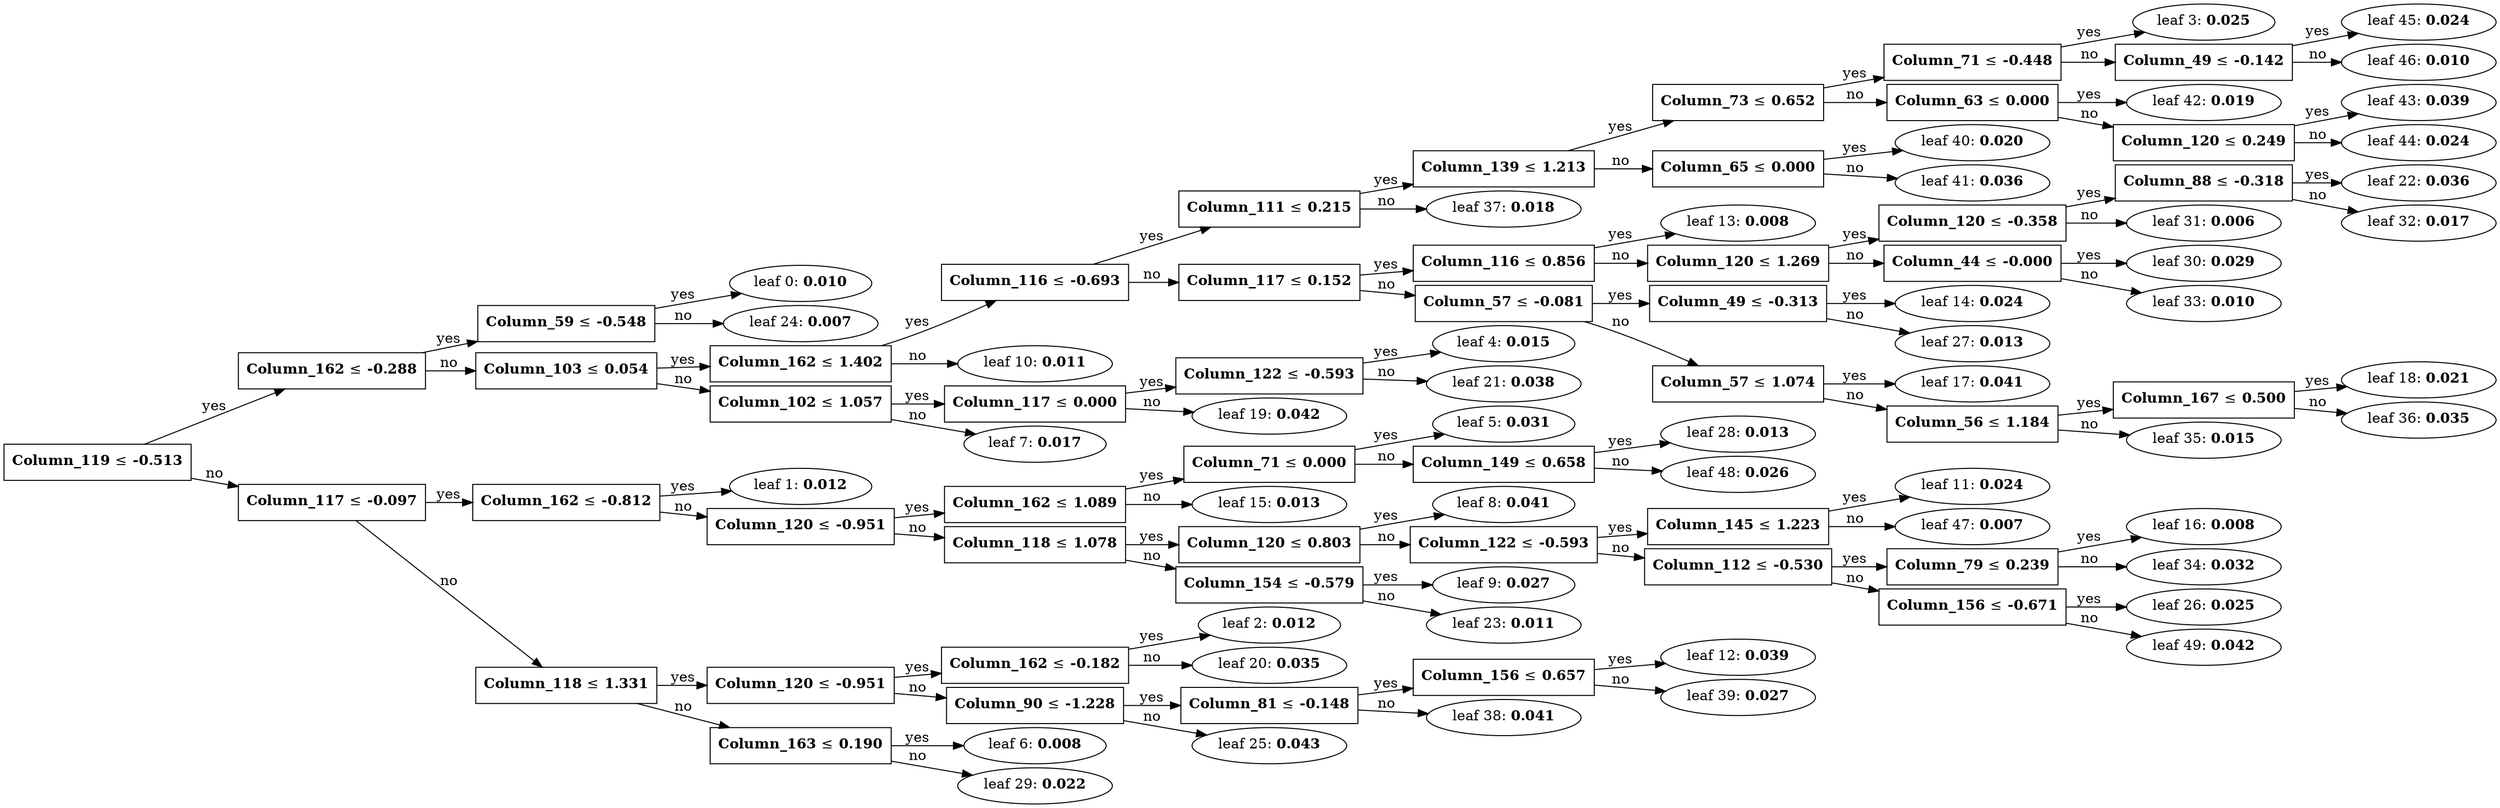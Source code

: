 digraph {
	graph [nodesep=0.05 rankdir=LR ranksep=0.3]
	split0 [label=<<B>Column_119</B> &#8804; <B>-0.513</B>> fillcolor=white shape=rectangle style=""]
	split2 [label=<<B>Column_162</B> &#8804; <B>-0.288</B>> fillcolor=white shape=rectangle style=""]
	split23 [label=<<B>Column_59</B> &#8804; <B>-0.548</B>> fillcolor=white shape=rectangle style=""]
	leaf0 [label=<leaf 0: <B>0.010</B>>]
	split23 -> leaf0 [label=yes]
	leaf24 [label=<leaf 24: <B>0.007</B>>]
	split23 -> leaf24 [label=no]
	split2 -> split23 [label=yes]
	split3 [label=<<B>Column_103</B> &#8804; <B>0.054</B>> fillcolor=white shape=rectangle style=""]
	split9 [label=<<B>Column_162</B> &#8804; <B>1.402</B>> fillcolor=white shape=rectangle style=""]
	split12 [label=<<B>Column_116</B> &#8804; <B>-0.693</B>> fillcolor=white shape=rectangle style=""]
	split36 [label=<<B>Column_111</B> &#8804; <B>0.215</B>> fillcolor=white shape=rectangle style=""]
	split39 [label=<<B>Column_139</B> &#8804; <B>1.213</B>> fillcolor=white shape=rectangle style=""]
	split41 [label=<<B>Column_73</B> &#8804; <B>0.652</B>> fillcolor=white shape=rectangle style=""]
	split44 [label=<<B>Column_71</B> &#8804; <B>-0.448</B>> fillcolor=white shape=rectangle style=""]
	leaf3 [label=<leaf 3: <B>0.025</B>>]
	split44 -> leaf3 [label=yes]
	split45 [label=<<B>Column_49</B> &#8804; <B>-0.142</B>> fillcolor=white shape=rectangle style=""]
	leaf45 [label=<leaf 45: <B>0.024</B>>]
	split45 -> leaf45 [label=yes]
	leaf46 [label=<leaf 46: <B>0.010</B>>]
	split45 -> leaf46 [label=no]
	split44 -> split45 [label=no]
	split41 -> split44 [label=yes]
	split42 [label=<<B>Column_63</B> &#8804; <B>0.000</B>> fillcolor=white shape=rectangle style=""]
	leaf42 [label=<leaf 42: <B>0.019</B>>]
	split42 -> leaf42 [label=yes]
	split43 [label=<<B>Column_120</B> &#8804; <B>0.249</B>> fillcolor=white shape=rectangle style=""]
	leaf43 [label=<leaf 43: <B>0.039</B>>]
	split43 -> leaf43 [label=yes]
	leaf44 [label=<leaf 44: <B>0.024</B>>]
	split43 -> leaf44 [label=no]
	split42 -> split43 [label=no]
	split41 -> split42 [label=no]
	split39 -> split41 [label=yes]
	split40 [label=<<B>Column_65</B> &#8804; <B>0.000</B>> fillcolor=white shape=rectangle style=""]
	leaf40 [label=<leaf 40: <B>0.020</B>>]
	split40 -> leaf40 [label=yes]
	leaf41 [label=<leaf 41: <B>0.036</B>>]
	split40 -> leaf41 [label=no]
	split39 -> split40 [label=no]
	split36 -> split39 [label=yes]
	leaf37 [label=<leaf 37: <B>0.018</B>>]
	split36 -> leaf37 [label=no]
	split12 -> split36 [label=yes]
	split13 [label=<<B>Column_117</B> &#8804; <B>0.152</B>> fillcolor=white shape=rectangle style=""]
	split21 [label=<<B>Column_116</B> &#8804; <B>0.856</B>> fillcolor=white shape=rectangle style=""]
	leaf13 [label=<leaf 13: <B>0.008</B>>]
	split21 -> leaf13 [label=yes]
	split29 [label=<<B>Column_120</B> &#8804; <B>1.269</B>> fillcolor=white shape=rectangle style=""]
	split30 [label=<<B>Column_120</B> &#8804; <B>-0.358</B>> fillcolor=white shape=rectangle style=""]
	split31 [label=<<B>Column_88</B> &#8804; <B>-0.318</B>> fillcolor=white shape=rectangle style=""]
	leaf22 [label=<leaf 22: <B>0.036</B>>]
	split31 -> leaf22 [label=yes]
	leaf32 [label=<leaf 32: <B>0.017</B>>]
	split31 -> leaf32 [label=no]
	split30 -> split31 [label=yes]
	leaf31 [label=<leaf 31: <B>0.006</B>>]
	split30 -> leaf31 [label=no]
	split29 -> split30 [label=yes]
	split32 [label=<<B>Column_44</B> &#8804; <B>-0.000</B>> fillcolor=white shape=rectangle style=""]
	leaf30 [label=<leaf 30: <B>0.029</B>>]
	split32 -> leaf30 [label=yes]
	leaf33 [label=<leaf 33: <B>0.010</B>>]
	split32 -> leaf33 [label=no]
	split29 -> split32 [label=no]
	split21 -> split29 [label=no]
	split13 -> split21 [label=yes]
	split16 [label=<<B>Column_57</B> &#8804; <B>-0.081</B>> fillcolor=white shape=rectangle style=""]
	split26 [label=<<B>Column_49</B> &#8804; <B>-0.313</B>> fillcolor=white shape=rectangle style=""]
	leaf14 [label=<leaf 14: <B>0.024</B>>]
	split26 -> leaf14 [label=yes]
	leaf27 [label=<leaf 27: <B>0.013</B>>]
	split26 -> leaf27 [label=no]
	split16 -> split26 [label=yes]
	split17 [label=<<B>Column_57</B> &#8804; <B>1.074</B>> fillcolor=white shape=rectangle style=""]
	leaf17 [label=<leaf 17: <B>0.041</B>>]
	split17 -> leaf17 [label=yes]
	split34 [label=<<B>Column_56</B> &#8804; <B>1.184</B>> fillcolor=white shape=rectangle style=""]
	split35 [label=<<B>Column_167</B> &#8804; <B>0.500</B>> fillcolor=white shape=rectangle style=""]
	leaf18 [label=<leaf 18: <B>0.021</B>>]
	split35 -> leaf18 [label=yes]
	leaf36 [label=<leaf 36: <B>0.035</B>>]
	split35 -> leaf36 [label=no]
	split34 -> split35 [label=yes]
	leaf35 [label=<leaf 35: <B>0.015</B>>]
	split34 -> leaf35 [label=no]
	split17 -> split34 [label=no]
	split16 -> split17 [label=no]
	split13 -> split16 [label=no]
	split12 -> split13 [label=no]
	split9 -> split12 [label=yes]
	leaf10 [label=<leaf 10: <B>0.011</B>>]
	split9 -> leaf10 [label=no]
	split3 -> split9 [label=yes]
	split6 [label=<<B>Column_102</B> &#8804; <B>1.057</B>> fillcolor=white shape=rectangle style=""]
	split18 [label=<<B>Column_117</B> &#8804; <B>0.000</B>> fillcolor=white shape=rectangle style=""]
	split20 [label=<<B>Column_122</B> &#8804; <B>-0.593</B>> fillcolor=white shape=rectangle style=""]
	leaf4 [label=<leaf 4: <B>0.015</B>>]
	split20 -> leaf4 [label=yes]
	leaf21 [label=<leaf 21: <B>0.038</B>>]
	split20 -> leaf21 [label=no]
	split18 -> split20 [label=yes]
	leaf19 [label=<leaf 19: <B>0.042</B>>]
	split18 -> leaf19 [label=no]
	split6 -> split18 [label=yes]
	leaf7 [label=<leaf 7: <B>0.017</B>>]
	split6 -> leaf7 [label=no]
	split3 -> split6 [label=no]
	split2 -> split3 [label=no]
	split0 -> split2 [label=yes]
	split1 [label=<<B>Column_117</B> &#8804; <B>-0.097</B>> fillcolor=white shape=rectangle style=""]
	split4 [label=<<B>Column_162</B> &#8804; <B>-0.812</B>> fillcolor=white shape=rectangle style=""]
	leaf1 [label=<leaf 1: <B>0.012</B>>]
	split4 -> leaf1 [label=yes]
	split7 [label=<<B>Column_120</B> &#8804; <B>-0.951</B>> fillcolor=white shape=rectangle style=""]
	split14 [label=<<B>Column_162</B> &#8804; <B>1.089</B>> fillcolor=white shape=rectangle style=""]
	split27 [label=<<B>Column_71</B> &#8804; <B>0.000</B>> fillcolor=white shape=rectangle style=""]
	leaf5 [label=<leaf 5: <B>0.031</B>>]
	split27 -> leaf5 [label=yes]
	split47 [label=<<B>Column_149</B> &#8804; <B>0.658</B>> fillcolor=white shape=rectangle style=""]
	leaf28 [label=<leaf 28: <B>0.013</B>>]
	split47 -> leaf28 [label=yes]
	leaf48 [label=<leaf 48: <B>0.026</B>>]
	split47 -> leaf48 [label=no]
	split27 -> split47 [label=no]
	split14 -> split27 [label=yes]
	leaf15 [label=<leaf 15: <B>0.013</B>>]
	split14 -> leaf15 [label=no]
	split7 -> split14 [label=yes]
	split8 [label=<<B>Column_118</B> &#8804; <B>1.078</B>> fillcolor=white shape=rectangle style=""]
	split10 [label=<<B>Column_120</B> &#8804; <B>0.803</B>> fillcolor=white shape=rectangle style=""]
	leaf8 [label=<leaf 8: <B>0.041</B>>]
	split10 -> leaf8 [label=yes]
	split15 [label=<<B>Column_122</B> &#8804; <B>-0.593</B>> fillcolor=white shape=rectangle style=""]
	split46 [label=<<B>Column_145</B> &#8804; <B>1.223</B>> fillcolor=white shape=rectangle style=""]
	leaf11 [label=<leaf 11: <B>0.024</B>>]
	split46 -> leaf11 [label=yes]
	leaf47 [label=<leaf 47: <B>0.007</B>>]
	split46 -> leaf47 [label=no]
	split15 -> split46 [label=yes]
	split25 [label=<<B>Column_112</B> &#8804; <B>-0.530</B>> fillcolor=white shape=rectangle style=""]
	split33 [label=<<B>Column_79</B> &#8804; <B>0.239</B>> fillcolor=white shape=rectangle style=""]
	leaf16 [label=<leaf 16: <B>0.008</B>>]
	split33 -> leaf16 [label=yes]
	leaf34 [label=<leaf 34: <B>0.032</B>>]
	split33 -> leaf34 [label=no]
	split25 -> split33 [label=yes]
	split48 [label=<<B>Column_156</B> &#8804; <B>-0.671</B>> fillcolor=white shape=rectangle style=""]
	leaf26 [label=<leaf 26: <B>0.025</B>>]
	split48 -> leaf26 [label=yes]
	leaf49 [label=<leaf 49: <B>0.042</B>>]
	split48 -> leaf49 [label=no]
	split25 -> split48 [label=no]
	split15 -> split25 [label=no]
	split10 -> split15 [label=no]
	split8 -> split10 [label=yes]
	split22 [label=<<B>Column_154</B> &#8804; <B>-0.579</B>> fillcolor=white shape=rectangle style=""]
	leaf9 [label=<leaf 9: <B>0.027</B>>]
	split22 -> leaf9 [label=yes]
	leaf23 [label=<leaf 23: <B>0.011</B>>]
	split22 -> leaf23 [label=no]
	split8 -> split22 [label=no]
	split7 -> split8 [label=no]
	split4 -> split7 [label=no]
	split1 -> split4 [label=yes]
	split5 [label=<<B>Column_118</B> &#8804; <B>1.331</B>> fillcolor=white shape=rectangle style=""]
	split11 [label=<<B>Column_120</B> &#8804; <B>-0.951</B>> fillcolor=white shape=rectangle style=""]
	split19 [label=<<B>Column_162</B> &#8804; <B>-0.182</B>> fillcolor=white shape=rectangle style=""]
	leaf2 [label=<leaf 2: <B>0.012</B>>]
	split19 -> leaf2 [label=yes]
	leaf20 [label=<leaf 20: <B>0.035</B>>]
	split19 -> leaf20 [label=no]
	split11 -> split19 [label=yes]
	split24 [label=<<B>Column_90</B> &#8804; <B>-1.228</B>> fillcolor=white shape=rectangle style=""]
	split37 [label=<<B>Column_81</B> &#8804; <B>-0.148</B>> fillcolor=white shape=rectangle style=""]
	split38 [label=<<B>Column_156</B> &#8804; <B>0.657</B>> fillcolor=white shape=rectangle style=""]
	leaf12 [label=<leaf 12: <B>0.039</B>>]
	split38 -> leaf12 [label=yes]
	leaf39 [label=<leaf 39: <B>0.027</B>>]
	split38 -> leaf39 [label=no]
	split37 -> split38 [label=yes]
	leaf38 [label=<leaf 38: <B>0.041</B>>]
	split37 -> leaf38 [label=no]
	split24 -> split37 [label=yes]
	leaf25 [label=<leaf 25: <B>0.043</B>>]
	split24 -> leaf25 [label=no]
	split11 -> split24 [label=no]
	split5 -> split11 [label=yes]
	split28 [label=<<B>Column_163</B> &#8804; <B>0.190</B>> fillcolor=white shape=rectangle style=""]
	leaf6 [label=<leaf 6: <B>0.008</B>>]
	split28 -> leaf6 [label=yes]
	leaf29 [label=<leaf 29: <B>0.022</B>>]
	split28 -> leaf29 [label=no]
	split5 -> split28 [label=no]
	split1 -> split5 [label=no]
	split0 -> split1 [label=no]
}
